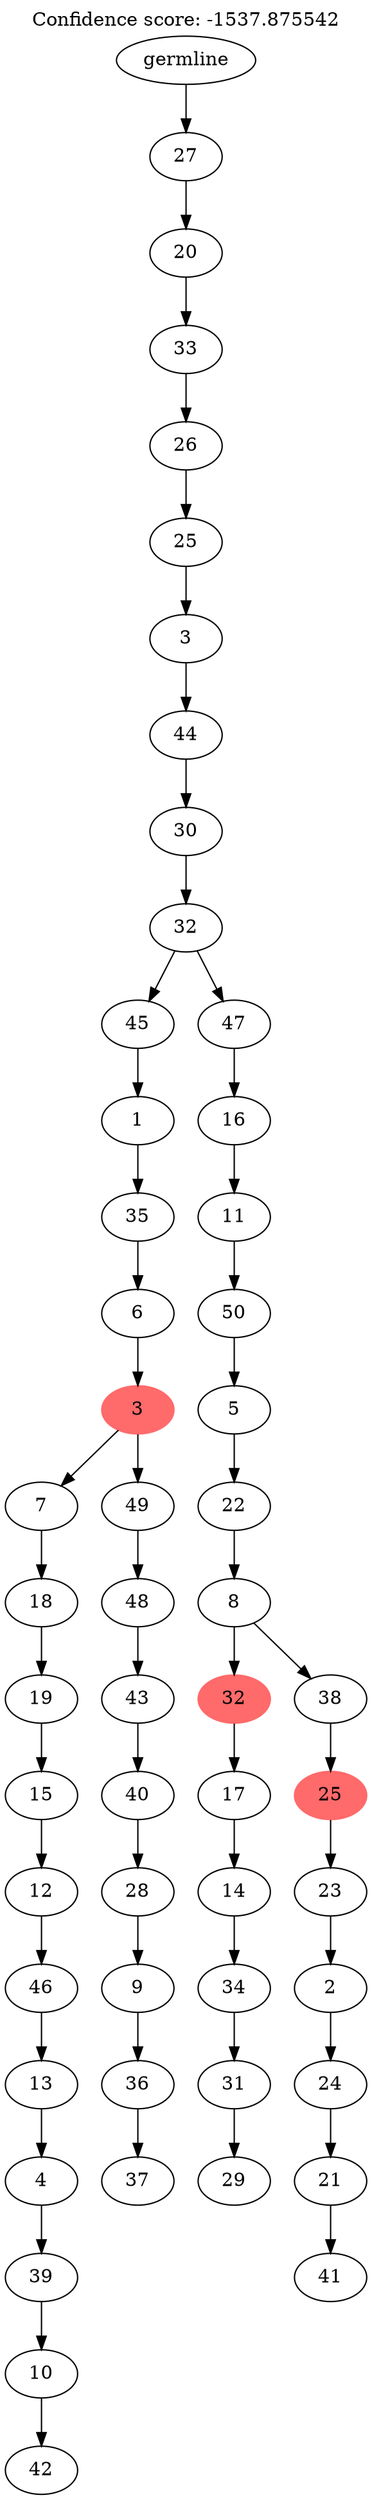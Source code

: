 digraph g {
	"52" -> "53";
	"53" [label="42"];
	"51" -> "52";
	"52" [label="10"];
	"50" -> "51";
	"51" [label="39"];
	"49" -> "50";
	"50" [label="4"];
	"48" -> "49";
	"49" [label="13"];
	"47" -> "48";
	"48" [label="46"];
	"46" -> "47";
	"47" [label="12"];
	"45" -> "46";
	"46" [label="15"];
	"44" -> "45";
	"45" [label="19"];
	"43" -> "44";
	"44" [label="18"];
	"41" -> "42";
	"42" [label="37"];
	"40" -> "41";
	"41" [label="36"];
	"39" -> "40";
	"40" [label="9"];
	"38" -> "39";
	"39" [label="28"];
	"37" -> "38";
	"38" [label="40"];
	"36" -> "37";
	"37" [label="43"];
	"35" -> "36";
	"36" [label="48"];
	"34" -> "35";
	"35" [label="49"];
	"34" -> "43";
	"43" [label="7"];
	"33" -> "34";
	"34" [color=indianred1, style=filled, label="3"];
	"32" -> "33";
	"33" [label="6"];
	"31" -> "32";
	"32" [label="35"];
	"30" -> "31";
	"31" [label="1"];
	"28" -> "29";
	"29" [label="29"];
	"27" -> "28";
	"28" [label="31"];
	"26" -> "27";
	"27" [label="34"];
	"25" -> "26";
	"26" [label="14"];
	"24" -> "25";
	"25" [label="17"];
	"22" -> "23";
	"23" [label="41"];
	"21" -> "22";
	"22" [label="21"];
	"20" -> "21";
	"21" [label="24"];
	"19" -> "20";
	"20" [label="2"];
	"18" -> "19";
	"19" [label="23"];
	"17" -> "18";
	"18" [color=indianred1, style=filled, label="25"];
	"16" -> "17";
	"17" [label="38"];
	"16" -> "24";
	"24" [color=indianred1, style=filled, label="32"];
	"15" -> "16";
	"16" [label="8"];
	"14" -> "15";
	"15" [label="22"];
	"13" -> "14";
	"14" [label="5"];
	"12" -> "13";
	"13" [label="50"];
	"11" -> "12";
	"12" [label="11"];
	"10" -> "11";
	"11" [label="16"];
	"9" -> "10";
	"10" [label="47"];
	"9" -> "30";
	"30" [label="45"];
	"8" -> "9";
	"9" [label="32"];
	"7" -> "8";
	"8" [label="30"];
	"6" -> "7";
	"7" [label="44"];
	"5" -> "6";
	"6" [label="3"];
	"4" -> "5";
	"5" [label="25"];
	"3" -> "4";
	"4" [label="26"];
	"2" -> "3";
	"3" [label="33"];
	"1" -> "2";
	"2" [label="20"];
	"0" -> "1";
	"1" [label="27"];
	"0" [label="germline"];
	labelloc="t";
	label="Confidence score: -1537.875542";
}
